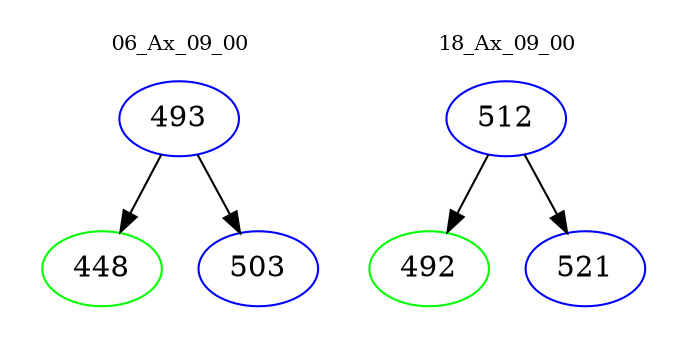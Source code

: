 digraph{
subgraph cluster_0 {
color = white
label = "06_Ax_09_00";
fontsize=10;
T0_493 [label="493", color="blue"]
T0_493 -> T0_448 [color="black"]
T0_448 [label="448", color="green"]
T0_493 -> T0_503 [color="black"]
T0_503 [label="503", color="blue"]
}
subgraph cluster_1 {
color = white
label = "18_Ax_09_00";
fontsize=10;
T1_512 [label="512", color="blue"]
T1_512 -> T1_492 [color="black"]
T1_492 [label="492", color="green"]
T1_512 -> T1_521 [color="black"]
T1_521 [label="521", color="blue"]
}
}
